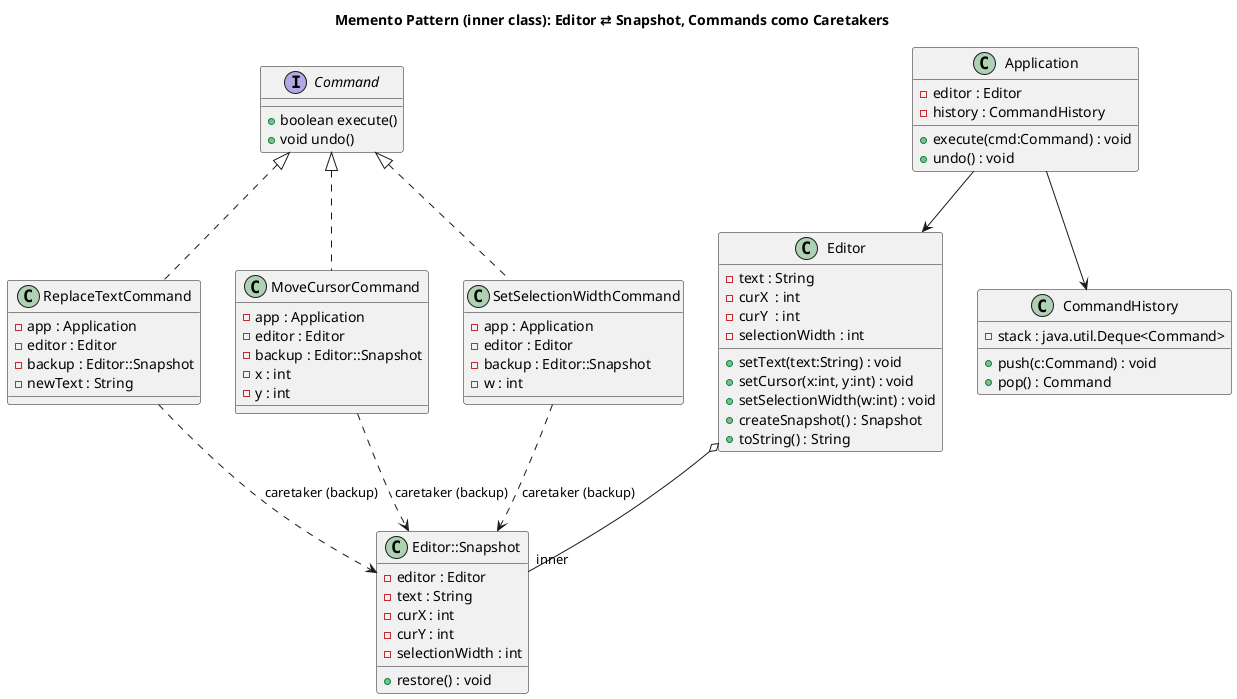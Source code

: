 @startuml
title Memento Pattern (inner class): Editor ⇄ Snapshot, Commands como Caretakers

class Editor {
  - text : String
  - curX  : int
  - curY  : int
  - selectionWidth : int
  + setText(text:String) : void
  + setCursor(x:int, y:int) : void
  + setSelectionWidth(w:int) : void
  + createSnapshot() : Snapshot
  + toString() : String
}

' Clase Memento ANIDADA (no expone estado públicamente)
class Editor::Snapshot {
  - editor : Editor
  - text : String
  - curX : int
  - curY : int
  - selectionWidth : int
  + restore() : void
}

interface Command {
  + boolean execute()
  + void undo()
}

class ReplaceTextCommand implements Command {
  - app : Application
  - editor : Editor
  - backup : Editor::Snapshot
  - newText : String
}

class MoveCursorCommand implements Command {
  - app : Application
  - editor : Editor
  - backup : Editor::Snapshot
  - x : int
  - y : int
}

class SetSelectionWidthCommand implements Command {
  - app : Application
  - editor : Editor
  - backup : Editor::Snapshot
  - w : int
}

class CommandHistory {
  - stack : java.util.Deque<Command>
  + push(c:Command) : void
  + pop() : Command
}

class Application {
  - editor : Editor
  - history : CommandHistory
  + execute(cmd:Command) : void
  + undo() : void
}

Editor o-- "inner" Editor::Snapshot
ReplaceTextCommand ..> Editor::Snapshot : caretaker (backup)
MoveCursorCommand ..> Editor::Snapshot : caretaker (backup)
SetSelectionWidthCommand ..> Editor::Snapshot : caretaker (backup)

Application --> CommandHistory
Application --> Editor
@enduml
